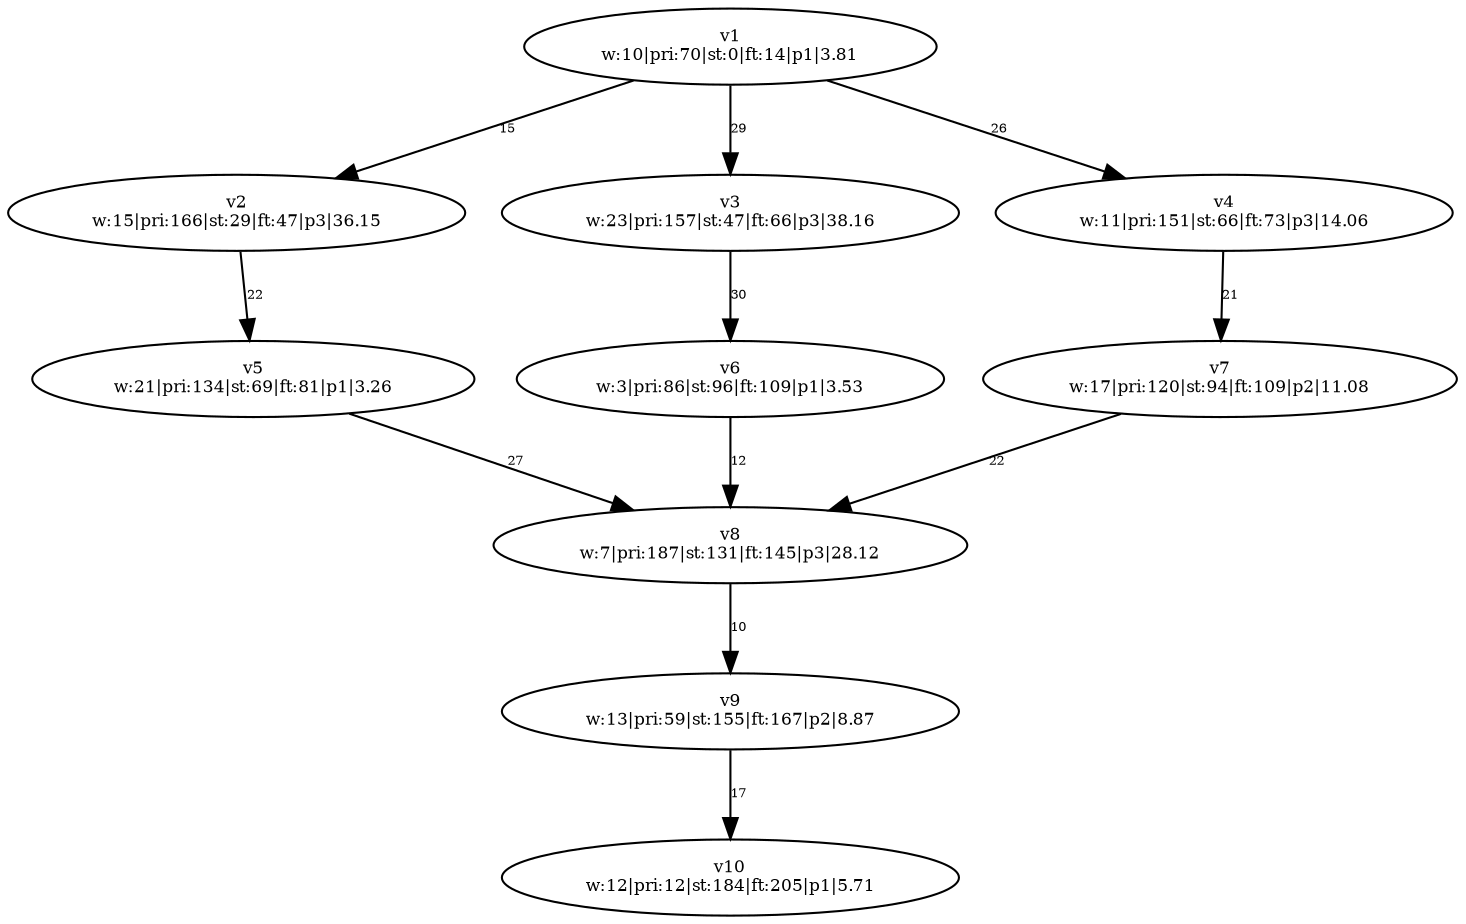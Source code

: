 digraph {
	v1 [label="v1
w:10|pri:70|st:0|ft:14|p1|3.81" fontsize=8.0]
	v2 [label="v2
w:15|pri:166|st:29|ft:47|p3|36.15" fontsize=8.0]
	v3 [label="v3
w:23|pri:157|st:47|ft:66|p3|38.16" fontsize=8.0]
	v4 [label="v4
w:11|pri:151|st:66|ft:73|p3|14.06" fontsize=8.0]
	v5 [label="v5
w:21|pri:134|st:69|ft:81|p1|3.26" fontsize=8.0]
	v7 [label="v7
w:17|pri:120|st:94|ft:109|p2|11.08" fontsize=8.0]
	v6 [label="v6
w:3|pri:86|st:96|ft:109|p1|3.53" fontsize=8.0]
	v8 [label="v8
w:7|pri:187|st:131|ft:145|p3|28.12" fontsize=8.0]
	v9 [label="v9
w:13|pri:59|st:155|ft:167|p2|8.87" fontsize=8.0]
	v10 [label="v10
w:12|pri:12|st:184|ft:205|p1|5.71" fontsize=8.0]
	v1 -> v2 [label=15 constraint=true fontsize=6.0]
	v1 -> v3 [label=29 constraint=true fontsize=6.0]
	v1 -> v4 [label=26 constraint=true fontsize=6.0]
	v2 -> v5 [label=22 constraint=true fontsize=6.0]
	v3 -> v6 [label=30 constraint=true fontsize=6.0]
	v4 -> v7 [label=21 constraint=true fontsize=6.0]
	v5 -> v8 [label=27 constraint=true fontsize=6.0]
	v6 -> v8 [label=12 constraint=true fontsize=6.0]
	v7 -> v8 [label=22 constraint=true fontsize=6.0]
	v8 -> v9 [label=10 constraint=true fontsize=6.0]
	v9 -> v10 [label=17 constraint=true fontsize=6.0]
}
